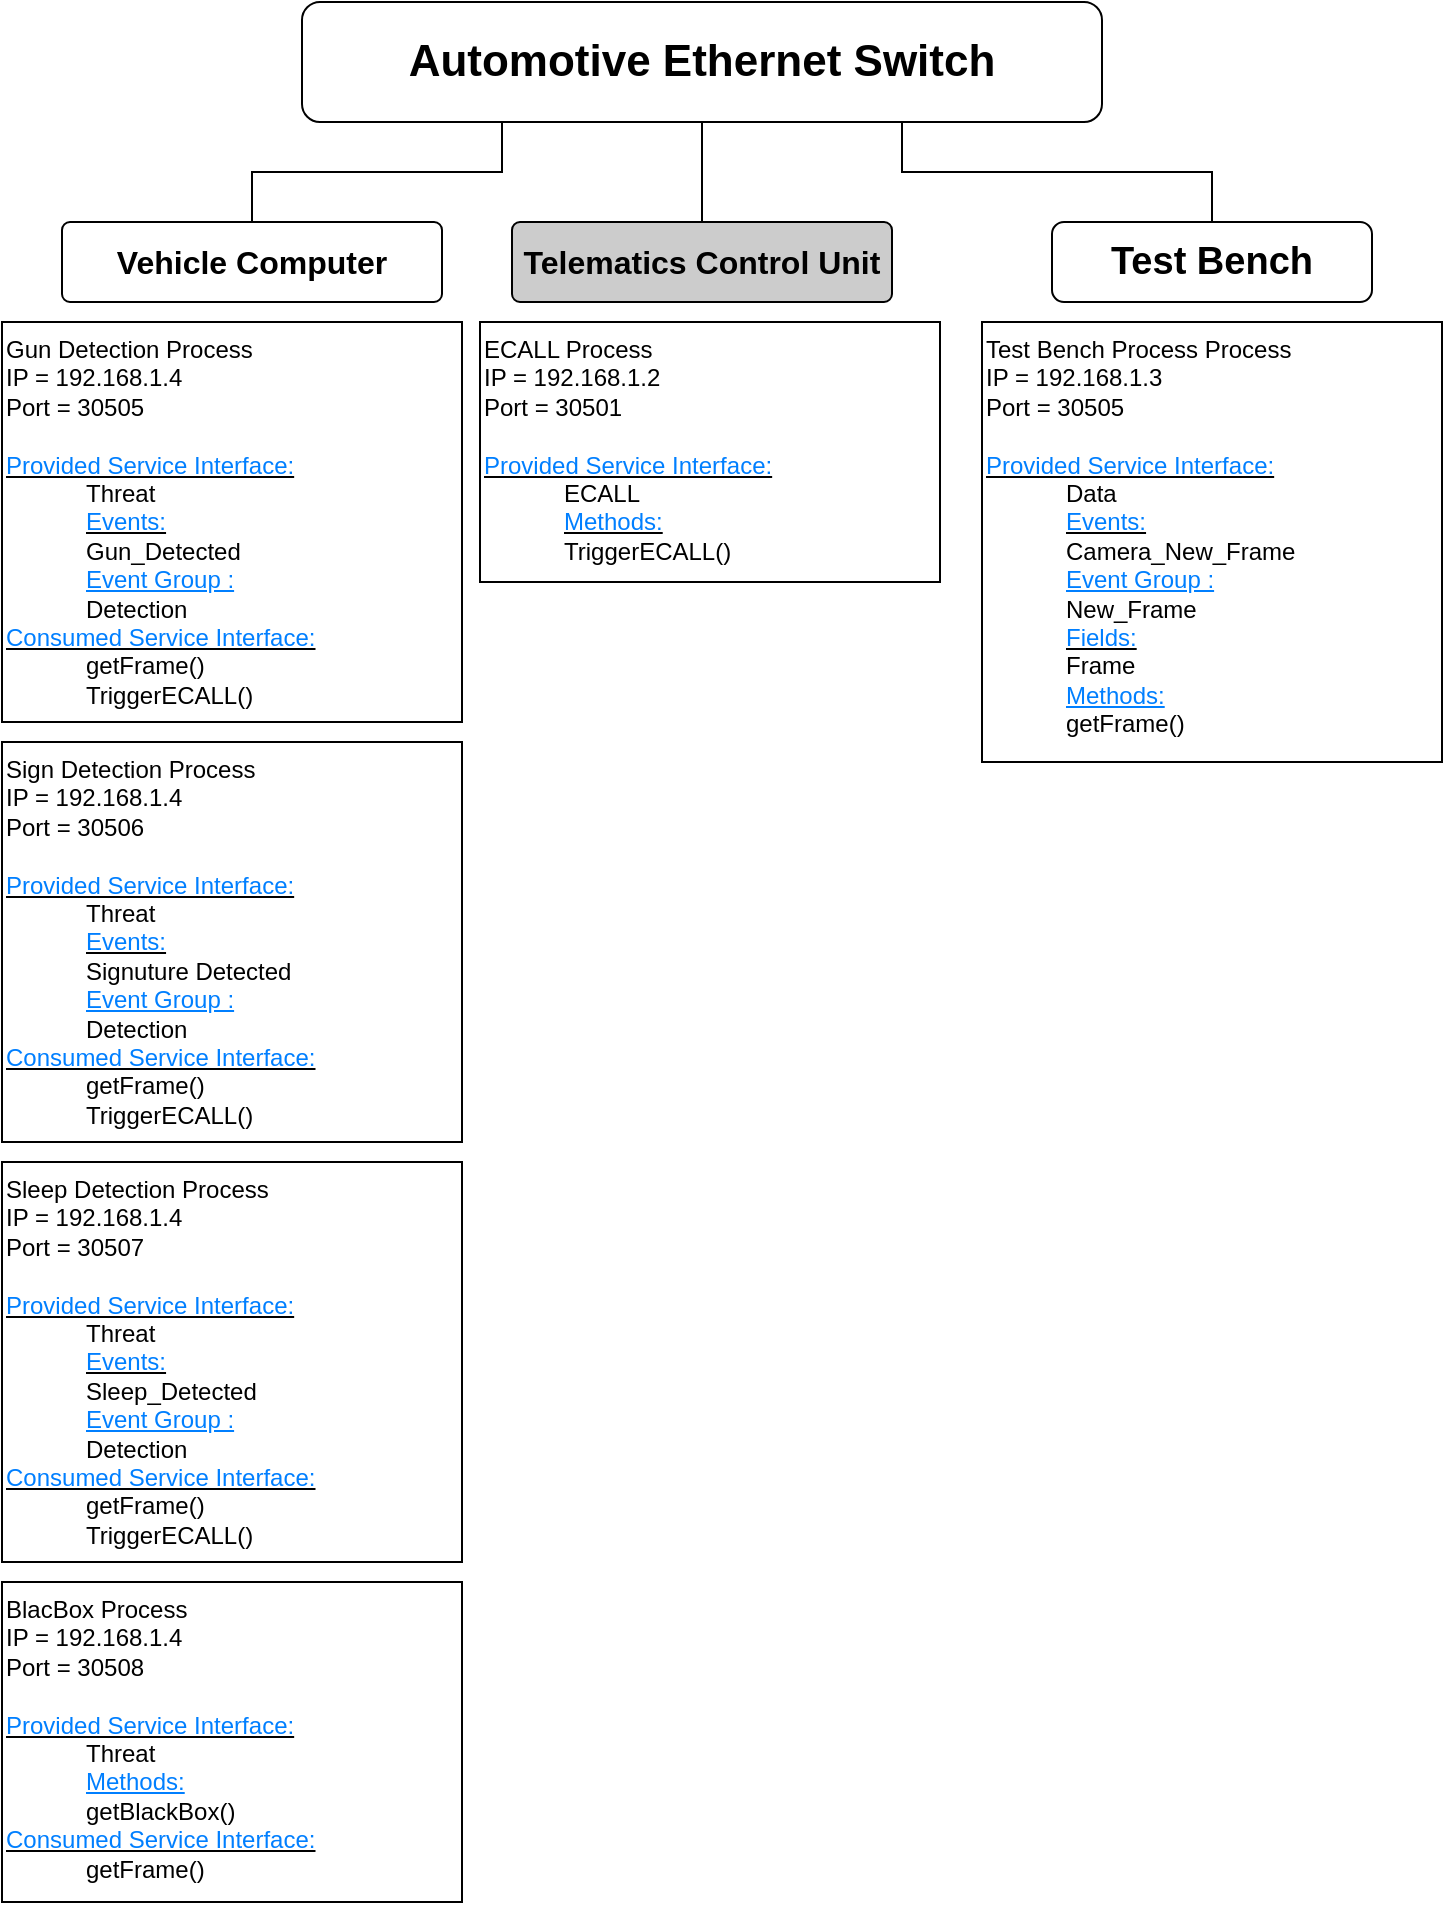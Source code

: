 <mxfile version="13.9.9" type="device"><diagram id="Qx0S_n31SAO_RNDKdWbl" name="Page-1"><mxGraphModel dx="976" dy="647" grid="1" gridSize="10" guides="1" tooltips="1" connect="1" arrows="1" fold="1" page="1" pageScale="1" pageWidth="827" pageHeight="1169" math="0" shadow="0"><root><mxCell id="0"/><mxCell id="1" parent="0"/><mxCell id="2I9nTVck37tzlKiqjSVX-23" style="edgeStyle=orthogonalEdgeStyle;rounded=0;orthogonalLoop=1;jettySize=auto;html=1;entryX=0.5;entryY=0;entryDx=0;entryDy=0;endArrow=none;endFill=0;" parent="1" source="2I9nTVck37tzlKiqjSVX-1" target="2I9nTVck37tzlKiqjSVX-22" edge="1"><mxGeometry relative="1" as="geometry"/></mxCell><mxCell id="2I9nTVck37tzlKiqjSVX-1" value="&lt;b&gt;&lt;font style=&quot;font-size: 22px&quot;&gt;Automotive Ethernet Switch&lt;/font&gt;&lt;/b&gt;" style="rounded=1;whiteSpace=wrap;html=1;" parent="1" vertex="1"><mxGeometry x="210" y="120" width="400" height="60" as="geometry"/></mxCell><mxCell id="2I9nTVck37tzlKiqjSVX-13" style="edgeStyle=orthogonalEdgeStyle;rounded=0;orthogonalLoop=1;jettySize=auto;html=1;entryX=0.25;entryY=1;entryDx=0;entryDy=0;endArrow=none;endFill=0;" parent="1" source="2I9nTVck37tzlKiqjSVX-11" target="2I9nTVck37tzlKiqjSVX-1" edge="1"><mxGeometry relative="1" as="geometry"/></mxCell><mxCell id="2I9nTVck37tzlKiqjSVX-11" value="&lt;font style=&quot;font-size: 16px&quot;&gt;&lt;b&gt;Vehicle Computer&lt;/b&gt;&lt;/font&gt;" style="rounded=1;whiteSpace=wrap;html=1;arcSize=10;" parent="1" vertex="1"><mxGeometry x="90" y="230" width="190" height="40" as="geometry"/></mxCell><mxCell id="2I9nTVck37tzlKiqjSVX-14" style="edgeStyle=orthogonalEdgeStyle;rounded=0;orthogonalLoop=1;jettySize=auto;html=1;entryX=0.75;entryY=1;entryDx=0;entryDy=0;endArrow=none;endFill=0;" parent="1" source="2I9nTVck37tzlKiqjSVX-12" target="2I9nTVck37tzlKiqjSVX-1" edge="1"><mxGeometry relative="1" as="geometry"/></mxCell><mxCell id="2I9nTVck37tzlKiqjSVX-12" value="&lt;b&gt;&lt;font style=&quot;font-size: 19px&quot;&gt;Test Bench&lt;/font&gt;&lt;/b&gt;" style="rounded=1;whiteSpace=wrap;html=1;" parent="1" vertex="1"><mxGeometry x="585" y="230" width="160" height="40" as="geometry"/></mxCell><mxCell id="2I9nTVck37tzlKiqjSVX-15" value="Gun Detection Process&lt;br&gt;IP = 192.168.1.4&lt;br&gt;Port = 30505&lt;br&gt;&lt;br&gt;&lt;u&gt;&lt;font color=&quot;#007fff&quot;&gt;Provided Service Interface:&lt;br&gt;&lt;/font&gt;&lt;/u&gt;&lt;blockquote style=&quot;margin: 0 0 0 40px ; border: none ; padding: 0px&quot;&gt;Threat&lt;/blockquote&gt;&lt;blockquote style=&quot;margin: 0 0 0 40px ; border: none ; padding: 0px&quot;&gt;&lt;u&gt;&lt;font color=&quot;#007fff&quot;&gt;Events:&lt;/font&gt;&lt;/u&gt;&lt;/blockquote&gt;&lt;blockquote style=&quot;margin: 0 0 0 40px ; border: none ; padding: 0px&quot;&gt;&lt;font&gt;Gun_Detected&lt;br&gt;&lt;/font&gt;&lt;/blockquote&gt;&lt;blockquote style=&quot;margin: 0 0 0 40px ; border: none ; padding: 0px&quot;&gt;&lt;font&gt;&lt;u style=&quot;color: rgb(0 , 127 , 255)&quot;&gt;Event Group :&lt;/u&gt;&lt;br&gt;Detection&lt;br&gt;&lt;/font&gt;&lt;/blockquote&gt;&lt;u&gt;&lt;font color=&quot;#007fff&quot;&gt;Consumed Service Interface:&lt;br&gt;&lt;/font&gt;&lt;/u&gt;&lt;blockquote style=&quot;margin: 0 0 0 40px ; border: none ; padding: 0px&quot;&gt;getFrame()&lt;/blockquote&gt;&lt;blockquote style=&quot;margin: 0 0 0 40px ; border: none ; padding: 0px&quot;&gt;TriggerECALL()&lt;/blockquote&gt;" style="rounded=0;whiteSpace=wrap;html=1;verticalAlign=top;align=left;" parent="1" vertex="1"><mxGeometry x="60" y="280" width="230" height="200" as="geometry"/></mxCell><mxCell id="2I9nTVck37tzlKiqjSVX-19" value="Test Bench Process Process&lt;br&gt;IP = 192.168.1.3&lt;br&gt;Port = 30505&lt;br&gt;&lt;br&gt;&lt;u&gt;&lt;font color=&quot;#007fff&quot;&gt;Provided Service Interface:&lt;br&gt;&lt;/font&gt;&lt;/u&gt;&lt;blockquote style=&quot;margin: 0 0 0 40px ; border: none ; padding: 0px&quot;&gt;Data&lt;/blockquote&gt;&lt;blockquote style=&quot;margin: 0 0 0 40px ; border: none ; padding: 0px&quot;&gt;&lt;u&gt;&lt;font color=&quot;#007fff&quot;&gt;Events:&lt;/font&gt;&lt;/u&gt;&lt;/blockquote&gt;&lt;blockquote style=&quot;margin: 0 0 0 40px ; border: none ; padding: 0px&quot;&gt;&lt;font&gt;Camera_New_Frame&lt;/font&gt;&lt;/blockquote&gt;&lt;blockquote style=&quot;margin: 0 0 0 40px ; border: none ; padding: 0px&quot;&gt;&lt;font&gt;&lt;font color=&quot;#007fff&quot;&gt;&lt;u&gt;Event Group :&lt;/u&gt;&lt;/font&gt;&lt;br&gt;New_Frame&lt;/font&gt;&lt;/blockquote&gt;&lt;blockquote style=&quot;margin: 0 0 0 40px ; border: none ; padding: 0px&quot;&gt;&lt;u&gt;&lt;font color=&quot;#007fff&quot;&gt;Fields:&lt;/font&gt;&lt;/u&gt;&lt;/blockquote&gt;&lt;blockquote style=&quot;margin: 0 0 0 40px ; border: none ; padding: 0px&quot;&gt;Frame&lt;br&gt;&lt;u style=&quot;color: rgb(0 , 127 , 255)&quot;&gt;Methods:&lt;/u&gt;&lt;/blockquote&gt;&lt;blockquote style=&quot;margin: 0 0 0 40px ; border: none ; padding: 0px&quot;&gt;getFrame()&lt;br&gt;&lt;/blockquote&gt;" style="rounded=0;whiteSpace=wrap;html=1;verticalAlign=top;align=left;" parent="1" vertex="1"><mxGeometry x="550" y="280" width="230" height="220" as="geometry"/></mxCell><mxCell id="2I9nTVck37tzlKiqjSVX-20" value="ECALL Process&lt;br&gt;IP = 192.168.1.2&lt;br&gt;Port = 30501&lt;br&gt;&lt;br&gt;&lt;u&gt;&lt;font color=&quot;#007fff&quot;&gt;Provided Service Interface:&lt;br&gt;&lt;/font&gt;&lt;/u&gt;&lt;blockquote style=&quot;margin: 0 0 0 40px ; border: none ; padding: 0px&quot;&gt;ECALL&lt;/blockquote&gt;&lt;blockquote style=&quot;margin: 0 0 0 40px ; border: none ; padding: 0px&quot;&gt;&lt;u&gt;&lt;font color=&quot;#007fff&quot;&gt;Methods:&lt;/font&gt;&lt;/u&gt;&lt;/blockquote&gt;&lt;blockquote style=&quot;margin: 0 0 0 40px ; border: none ; padding: 0px&quot;&gt;TriggerECALL()&lt;/blockquote&gt;" style="rounded=0;whiteSpace=wrap;html=1;verticalAlign=top;align=left;labelBackgroundColor=#ffffff;" parent="1" vertex="1"><mxGeometry x="299" y="280" width="230" height="130" as="geometry"/></mxCell><mxCell id="2I9nTVck37tzlKiqjSVX-22" value="&lt;font style=&quot;font-size: 16px&quot;&gt;&lt;b&gt;Telematics Control Unit&lt;/b&gt;&lt;/font&gt;" style="rounded=1;whiteSpace=wrap;html=1;arcSize=10;fillColor=#CCCCCC;" parent="1" vertex="1"><mxGeometry x="315" y="230" width="190" height="40" as="geometry"/></mxCell><mxCell id="2I9nTVck37tzlKiqjSVX-24" value="Sign Detection Process&lt;br&gt;IP = 192.168.1.4&lt;br&gt;Port = 30506&lt;br&gt;&lt;br&gt;&lt;u&gt;&lt;font color=&quot;#007fff&quot;&gt;Provided Service Interface:&lt;br&gt;&lt;/font&gt;&lt;/u&gt;&lt;blockquote style=&quot;margin: 0 0 0 40px ; border: none ; padding: 0px&quot;&gt;Threat&lt;/blockquote&gt;&lt;blockquote style=&quot;margin: 0 0 0 40px ; border: none ; padding: 0px&quot;&gt;&lt;u&gt;&lt;font color=&quot;#007fff&quot;&gt;Events:&lt;/font&gt;&lt;/u&gt;&lt;/blockquote&gt;&lt;blockquote style=&quot;margin: 0 0 0 40px ; border: none ; padding: 0px&quot;&gt;&lt;font&gt;Signuture Detected&lt;/font&gt;&lt;/blockquote&gt;&lt;blockquote style=&quot;margin: 0 0 0 40px ; border: none ; padding: 0px&quot;&gt;&lt;font&gt;&lt;u style=&quot;color: rgb(0 , 127 , 255)&quot;&gt;Event Group :&lt;/u&gt;&lt;br&gt;Detection&lt;br&gt;&lt;/font&gt;&lt;/blockquote&gt;&lt;u&gt;&lt;font color=&quot;#007fff&quot;&gt;Consumed Service Interface:&lt;br&gt;&lt;/font&gt;&lt;/u&gt;&lt;blockquote style=&quot;margin: 0 0 0 40px ; border: none ; padding: 0px&quot;&gt;getFrame()&lt;/blockquote&gt;&lt;blockquote style=&quot;margin: 0 0 0 40px ; border: none ; padding: 0px&quot;&gt;TriggerECALL()&lt;/blockquote&gt;" style="rounded=0;whiteSpace=wrap;html=1;verticalAlign=top;align=left;" parent="1" vertex="1"><mxGeometry x="60" y="490" width="230" height="200" as="geometry"/></mxCell><mxCell id="2I9nTVck37tzlKiqjSVX-25" value="Sleep Detection Process&lt;br&gt;IP = 192.168.1.4&lt;br&gt;Port = 30507&lt;br&gt;&lt;br&gt;&lt;u&gt;&lt;font color=&quot;#007fff&quot;&gt;Provided Service Interface:&lt;br&gt;&lt;/font&gt;&lt;/u&gt;&lt;blockquote style=&quot;margin: 0 0 0 40px ; border: none ; padding: 0px&quot;&gt;Threat&lt;/blockquote&gt;&lt;blockquote style=&quot;margin: 0 0 0 40px ; border: none ; padding: 0px&quot;&gt;&lt;u&gt;&lt;font color=&quot;#007fff&quot;&gt;Events:&lt;/font&gt;&lt;/u&gt;&lt;/blockquote&gt;&lt;blockquote style=&quot;margin: 0 0 0 40px ; border: none ; padding: 0px&quot;&gt;&lt;font&gt;Sleep_Detected&lt;/font&gt;&lt;/blockquote&gt;&lt;blockquote style=&quot;margin: 0 0 0 40px ; border: none ; padding: 0px&quot;&gt;&lt;font&gt;&lt;u style=&quot;color: rgb(0 , 127 , 255)&quot;&gt;Event Group :&lt;/u&gt;&lt;br&gt;Detection&lt;br&gt;&lt;/font&gt;&lt;/blockquote&gt;&lt;u&gt;&lt;font color=&quot;#007fff&quot;&gt;Consumed Service Interface:&lt;br&gt;&lt;/font&gt;&lt;/u&gt;&lt;blockquote style=&quot;margin: 0 0 0 40px ; border: none ; padding: 0px&quot;&gt;getFrame()&lt;/blockquote&gt;&lt;blockquote style=&quot;margin: 0 0 0 40px ; border: none ; padding: 0px&quot;&gt;TriggerECALL()&lt;/blockquote&gt;" style="rounded=0;whiteSpace=wrap;html=1;verticalAlign=top;align=left;" parent="1" vertex="1"><mxGeometry x="60" y="700" width="230" height="200" as="geometry"/></mxCell><mxCell id="2I9nTVck37tzlKiqjSVX-26" value="BlacBox Process&lt;br&gt;IP = 192.168.1.4&lt;br&gt;Port = 30508&lt;br&gt;&lt;br&gt;&lt;u&gt;&lt;font color=&quot;#007fff&quot;&gt;Provided Service Interface:&lt;br&gt;&lt;/font&gt;&lt;/u&gt;&lt;blockquote style=&quot;margin: 0 0 0 40px ; border: none ; padding: 0px&quot;&gt;Threat&lt;/blockquote&gt;&lt;blockquote style=&quot;margin: 0 0 0 40px ; border: none ; padding: 0px&quot;&gt;&lt;font color=&quot;#007fff&quot;&gt;&lt;u&gt;Methods:&lt;/u&gt;&lt;/font&gt;&lt;/blockquote&gt;&lt;blockquote style=&quot;margin: 0 0 0 40px ; border: none ; padding: 0px&quot;&gt;getBlackBox()&lt;/blockquote&gt;&lt;u&gt;&lt;font color=&quot;#007fff&quot;&gt;Consumed Service Interface:&lt;br&gt;&lt;/font&gt;&lt;/u&gt;&lt;blockquote style=&quot;margin: 0 0 0 40px ; border: none ; padding: 0px&quot;&gt;getFrame()&lt;/blockquote&gt;" style="rounded=0;whiteSpace=wrap;html=1;verticalAlign=top;align=left;" parent="1" vertex="1"><mxGeometry x="60" y="910" width="230" height="160" as="geometry"/></mxCell><mxCell id="yCSol_-8lZae3Rd8K5bU-1" value="ECALL Process&lt;br&gt;IP = 192.168.1.2&lt;br&gt;Port = 30501&lt;br&gt;&lt;br&gt;&lt;u&gt;&lt;font color=&quot;#007fff&quot;&gt;Provided Service Interface:&lt;br&gt;&lt;/font&gt;&lt;/u&gt;&lt;blockquote style=&quot;margin: 0 0 0 40px ; border: none ; padding: 0px&quot;&gt;ECALL&lt;/blockquote&gt;&lt;blockquote style=&quot;margin: 0 0 0 40px ; border: none ; padding: 0px&quot;&gt;&lt;u&gt;&lt;font color=&quot;#007fff&quot;&gt;Methods:&lt;/font&gt;&lt;/u&gt;&lt;/blockquote&gt;&lt;blockquote style=&quot;margin: 0 0 0 40px ; border: none ; padding: 0px&quot;&gt;TriggerECALL()&lt;/blockquote&gt;" style="rounded=0;whiteSpace=wrap;html=1;verticalAlign=top;align=left;labelBackgroundColor=#ffffff;" vertex="1" parent="1"><mxGeometry x="299" y="280" width="230" height="130" as="geometry"/></mxCell></root></mxGraphModel></diagram></mxfile>